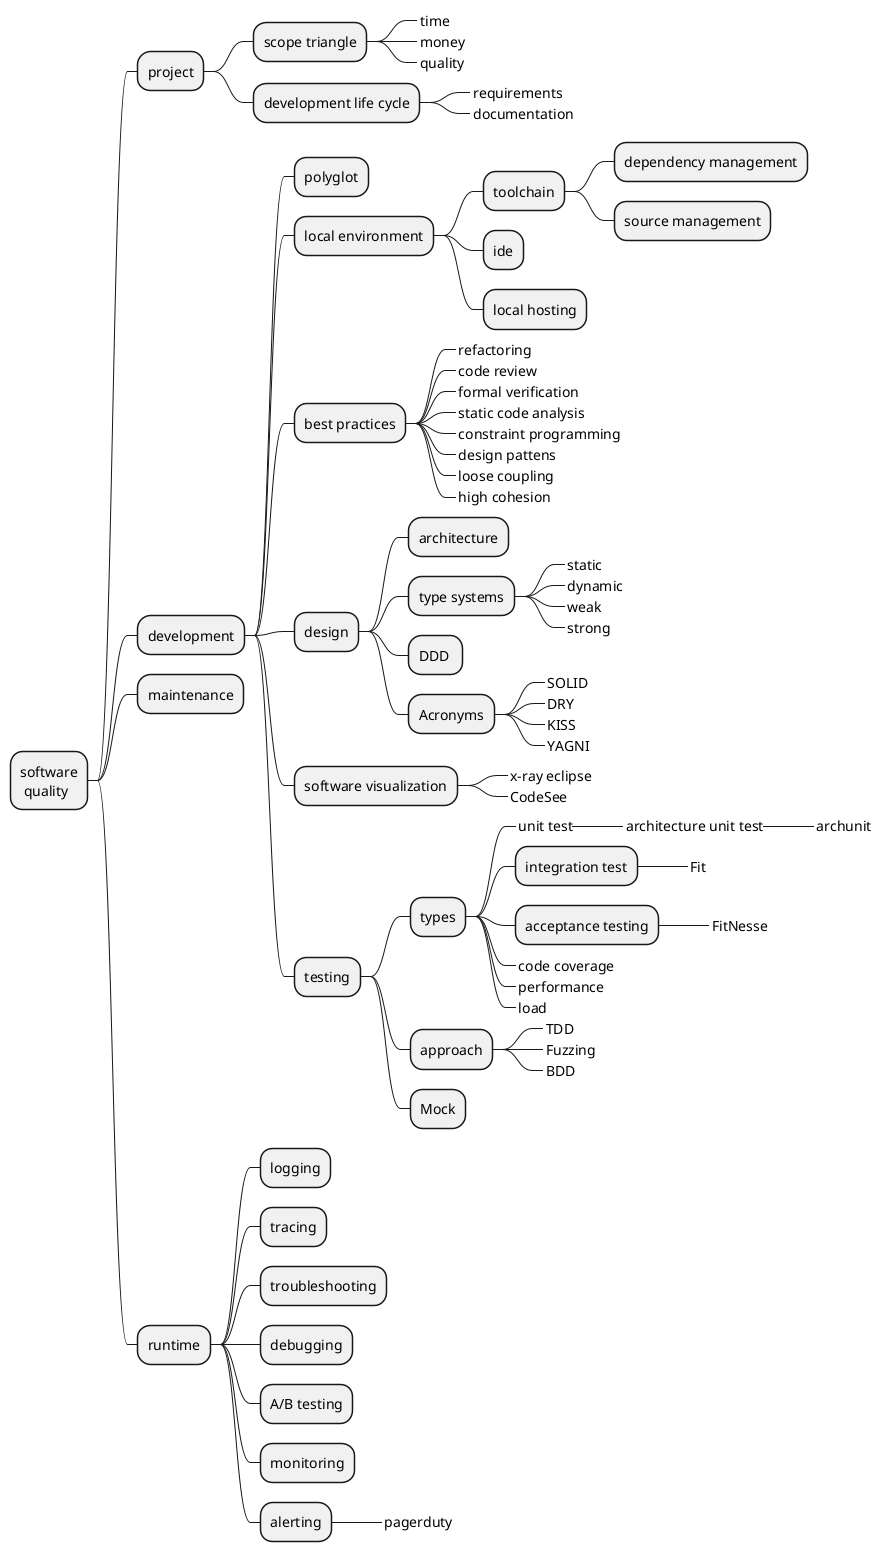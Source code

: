 @startmindmap
* software\n quality
 * project
  * scope triangle
   *_ time
   *_ money
   *_ quality
  * development life cycle
   *_ requirements
   *_ documentation
 * development
  * polyglot
  * local environment
   * toolchain
    * dependency management
    * source management
   * ide
   * local hosting
  * best practices
   *_ refactoring
   *_ code review
   *_ formal verification
   *_ static code analysis
   *_ constraint programming
   *_ design pattens
   *_ loose coupling
   *_ high cohesion
  * design
   * architecture
   * type systems
    *_ static
    *_ dynamic
    *_ weak
    *_ strong
   * DDD 
   * Acronyms
    *_ SOLID
    *_ DRY
    *_ KISS
    *_ YAGNI
  * software visualization
   *_ x-ray eclipse
   *_ CodeSee
  * testing
   * types
    *_ unit test
     *_ architecture unit test
      *_ archunit
    * integration test
     *_ Fit
    * acceptance testing
     *_ FitNesse
    *_ code coverage
    *_ performance
    *_ load
   * approach
    *_ TDD
    *_ Fuzzing
    *_ BDD
   * Mock
 * maintenance
 * runtime
  * logging
  * tracing
  * troubleshooting
  * debugging
  * A/B testing
  * monitoring
  * alerting
   *_ pagerduty
@endmindmap
